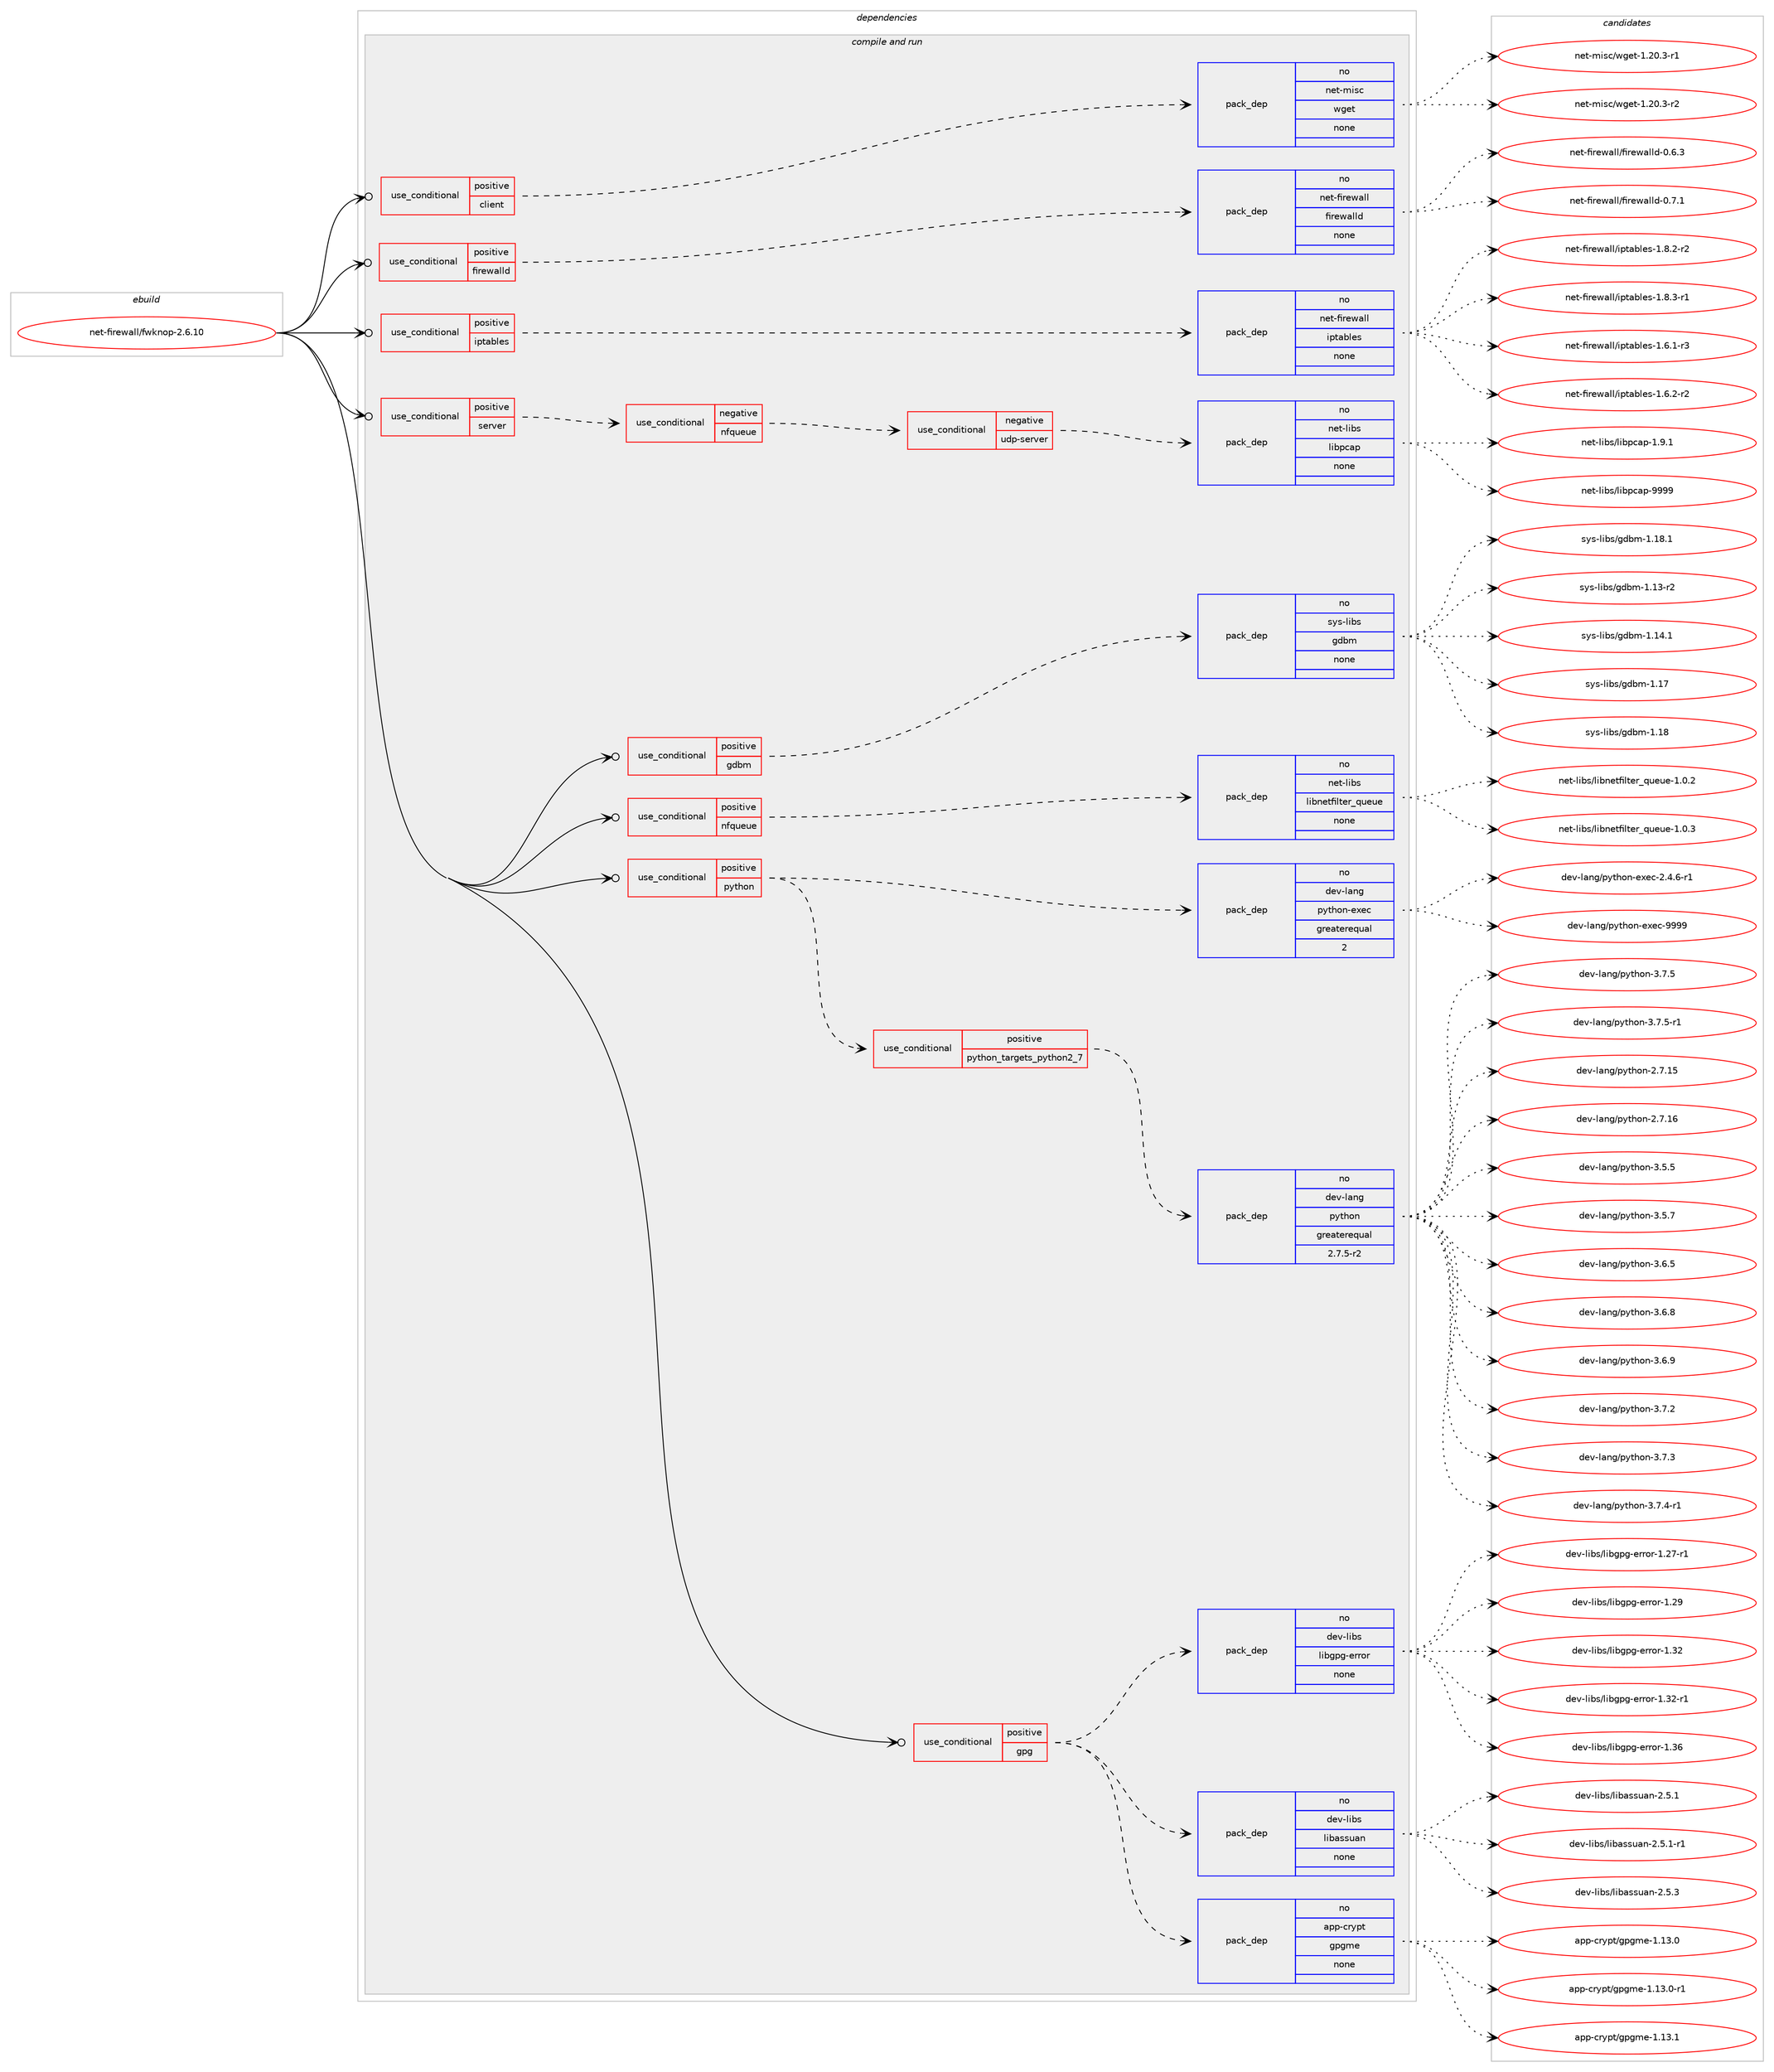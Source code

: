digraph prolog {

# *************
# Graph options
# *************

newrank=true;
concentrate=true;
compound=true;
graph [rankdir=LR,fontname=Helvetica,fontsize=10,ranksep=1.5];#, ranksep=2.5, nodesep=0.2];
edge  [arrowhead=vee];
node  [fontname=Helvetica,fontsize=10];

# **********
# The ebuild
# **********

subgraph cluster_leftcol {
color=gray;
rank=same;
label=<<i>ebuild</i>>;
id [label="net-firewall/fwknop-2.6.10", color=red, width=4, href="../net-firewall/fwknop-2.6.10.svg"];
}

# ****************
# The dependencies
# ****************

subgraph cluster_midcol {
color=gray;
label=<<i>dependencies</i>>;
subgraph cluster_compile {
fillcolor="#eeeeee";
style=filled;
label=<<i>compile</i>>;
}
subgraph cluster_compileandrun {
fillcolor="#eeeeee";
style=filled;
label=<<i>compile and run</i>>;
subgraph cond199471 {
dependency818986 [label=<<TABLE BORDER="0" CELLBORDER="1" CELLSPACING="0" CELLPADDING="4"><TR><TD ROWSPAN="3" CELLPADDING="10">use_conditional</TD></TR><TR><TD>positive</TD></TR><TR><TD>client</TD></TR></TABLE>>, shape=none, color=red];
subgraph pack605188 {
dependency818987 [label=<<TABLE BORDER="0" CELLBORDER="1" CELLSPACING="0" CELLPADDING="4" WIDTH="220"><TR><TD ROWSPAN="6" CELLPADDING="30">pack_dep</TD></TR><TR><TD WIDTH="110">no</TD></TR><TR><TD>net-misc</TD></TR><TR><TD>wget</TD></TR><TR><TD>none</TD></TR><TR><TD></TD></TR></TABLE>>, shape=none, color=blue];
}
dependency818986:e -> dependency818987:w [weight=20,style="dashed",arrowhead="vee"];
}
id:e -> dependency818986:w [weight=20,style="solid",arrowhead="odotvee"];
subgraph cond199472 {
dependency818988 [label=<<TABLE BORDER="0" CELLBORDER="1" CELLSPACING="0" CELLPADDING="4"><TR><TD ROWSPAN="3" CELLPADDING="10">use_conditional</TD></TR><TR><TD>positive</TD></TR><TR><TD>firewalld</TD></TR></TABLE>>, shape=none, color=red];
subgraph pack605189 {
dependency818989 [label=<<TABLE BORDER="0" CELLBORDER="1" CELLSPACING="0" CELLPADDING="4" WIDTH="220"><TR><TD ROWSPAN="6" CELLPADDING="30">pack_dep</TD></TR><TR><TD WIDTH="110">no</TD></TR><TR><TD>net-firewall</TD></TR><TR><TD>firewalld</TD></TR><TR><TD>none</TD></TR><TR><TD></TD></TR></TABLE>>, shape=none, color=blue];
}
dependency818988:e -> dependency818989:w [weight=20,style="dashed",arrowhead="vee"];
}
id:e -> dependency818988:w [weight=20,style="solid",arrowhead="odotvee"];
subgraph cond199473 {
dependency818990 [label=<<TABLE BORDER="0" CELLBORDER="1" CELLSPACING="0" CELLPADDING="4"><TR><TD ROWSPAN="3" CELLPADDING="10">use_conditional</TD></TR><TR><TD>positive</TD></TR><TR><TD>gdbm</TD></TR></TABLE>>, shape=none, color=red];
subgraph pack605190 {
dependency818991 [label=<<TABLE BORDER="0" CELLBORDER="1" CELLSPACING="0" CELLPADDING="4" WIDTH="220"><TR><TD ROWSPAN="6" CELLPADDING="30">pack_dep</TD></TR><TR><TD WIDTH="110">no</TD></TR><TR><TD>sys-libs</TD></TR><TR><TD>gdbm</TD></TR><TR><TD>none</TD></TR><TR><TD></TD></TR></TABLE>>, shape=none, color=blue];
}
dependency818990:e -> dependency818991:w [weight=20,style="dashed",arrowhead="vee"];
}
id:e -> dependency818990:w [weight=20,style="solid",arrowhead="odotvee"];
subgraph cond199474 {
dependency818992 [label=<<TABLE BORDER="0" CELLBORDER="1" CELLSPACING="0" CELLPADDING="4"><TR><TD ROWSPAN="3" CELLPADDING="10">use_conditional</TD></TR><TR><TD>positive</TD></TR><TR><TD>gpg</TD></TR></TABLE>>, shape=none, color=red];
subgraph pack605191 {
dependency818993 [label=<<TABLE BORDER="0" CELLBORDER="1" CELLSPACING="0" CELLPADDING="4" WIDTH="220"><TR><TD ROWSPAN="6" CELLPADDING="30">pack_dep</TD></TR><TR><TD WIDTH="110">no</TD></TR><TR><TD>app-crypt</TD></TR><TR><TD>gpgme</TD></TR><TR><TD>none</TD></TR><TR><TD></TD></TR></TABLE>>, shape=none, color=blue];
}
dependency818992:e -> dependency818993:w [weight=20,style="dashed",arrowhead="vee"];
subgraph pack605192 {
dependency818994 [label=<<TABLE BORDER="0" CELLBORDER="1" CELLSPACING="0" CELLPADDING="4" WIDTH="220"><TR><TD ROWSPAN="6" CELLPADDING="30">pack_dep</TD></TR><TR><TD WIDTH="110">no</TD></TR><TR><TD>dev-libs</TD></TR><TR><TD>libassuan</TD></TR><TR><TD>none</TD></TR><TR><TD></TD></TR></TABLE>>, shape=none, color=blue];
}
dependency818992:e -> dependency818994:w [weight=20,style="dashed",arrowhead="vee"];
subgraph pack605193 {
dependency818995 [label=<<TABLE BORDER="0" CELLBORDER="1" CELLSPACING="0" CELLPADDING="4" WIDTH="220"><TR><TD ROWSPAN="6" CELLPADDING="30">pack_dep</TD></TR><TR><TD WIDTH="110">no</TD></TR><TR><TD>dev-libs</TD></TR><TR><TD>libgpg-error</TD></TR><TR><TD>none</TD></TR><TR><TD></TD></TR></TABLE>>, shape=none, color=blue];
}
dependency818992:e -> dependency818995:w [weight=20,style="dashed",arrowhead="vee"];
}
id:e -> dependency818992:w [weight=20,style="solid",arrowhead="odotvee"];
subgraph cond199475 {
dependency818996 [label=<<TABLE BORDER="0" CELLBORDER="1" CELLSPACING="0" CELLPADDING="4"><TR><TD ROWSPAN="3" CELLPADDING="10">use_conditional</TD></TR><TR><TD>positive</TD></TR><TR><TD>iptables</TD></TR></TABLE>>, shape=none, color=red];
subgraph pack605194 {
dependency818997 [label=<<TABLE BORDER="0" CELLBORDER="1" CELLSPACING="0" CELLPADDING="4" WIDTH="220"><TR><TD ROWSPAN="6" CELLPADDING="30">pack_dep</TD></TR><TR><TD WIDTH="110">no</TD></TR><TR><TD>net-firewall</TD></TR><TR><TD>iptables</TD></TR><TR><TD>none</TD></TR><TR><TD></TD></TR></TABLE>>, shape=none, color=blue];
}
dependency818996:e -> dependency818997:w [weight=20,style="dashed",arrowhead="vee"];
}
id:e -> dependency818996:w [weight=20,style="solid",arrowhead="odotvee"];
subgraph cond199476 {
dependency818998 [label=<<TABLE BORDER="0" CELLBORDER="1" CELLSPACING="0" CELLPADDING="4"><TR><TD ROWSPAN="3" CELLPADDING="10">use_conditional</TD></TR><TR><TD>positive</TD></TR><TR><TD>nfqueue</TD></TR></TABLE>>, shape=none, color=red];
subgraph pack605195 {
dependency818999 [label=<<TABLE BORDER="0" CELLBORDER="1" CELLSPACING="0" CELLPADDING="4" WIDTH="220"><TR><TD ROWSPAN="6" CELLPADDING="30">pack_dep</TD></TR><TR><TD WIDTH="110">no</TD></TR><TR><TD>net-libs</TD></TR><TR><TD>libnetfilter_queue</TD></TR><TR><TD>none</TD></TR><TR><TD></TD></TR></TABLE>>, shape=none, color=blue];
}
dependency818998:e -> dependency818999:w [weight=20,style="dashed",arrowhead="vee"];
}
id:e -> dependency818998:w [weight=20,style="solid",arrowhead="odotvee"];
subgraph cond199477 {
dependency819000 [label=<<TABLE BORDER="0" CELLBORDER="1" CELLSPACING="0" CELLPADDING="4"><TR><TD ROWSPAN="3" CELLPADDING="10">use_conditional</TD></TR><TR><TD>positive</TD></TR><TR><TD>python</TD></TR></TABLE>>, shape=none, color=red];
subgraph cond199478 {
dependency819001 [label=<<TABLE BORDER="0" CELLBORDER="1" CELLSPACING="0" CELLPADDING="4"><TR><TD ROWSPAN="3" CELLPADDING="10">use_conditional</TD></TR><TR><TD>positive</TD></TR><TR><TD>python_targets_python2_7</TD></TR></TABLE>>, shape=none, color=red];
subgraph pack605196 {
dependency819002 [label=<<TABLE BORDER="0" CELLBORDER="1" CELLSPACING="0" CELLPADDING="4" WIDTH="220"><TR><TD ROWSPAN="6" CELLPADDING="30">pack_dep</TD></TR><TR><TD WIDTH="110">no</TD></TR><TR><TD>dev-lang</TD></TR><TR><TD>python</TD></TR><TR><TD>greaterequal</TD></TR><TR><TD>2.7.5-r2</TD></TR></TABLE>>, shape=none, color=blue];
}
dependency819001:e -> dependency819002:w [weight=20,style="dashed",arrowhead="vee"];
}
dependency819000:e -> dependency819001:w [weight=20,style="dashed",arrowhead="vee"];
subgraph pack605197 {
dependency819003 [label=<<TABLE BORDER="0" CELLBORDER="1" CELLSPACING="0" CELLPADDING="4" WIDTH="220"><TR><TD ROWSPAN="6" CELLPADDING="30">pack_dep</TD></TR><TR><TD WIDTH="110">no</TD></TR><TR><TD>dev-lang</TD></TR><TR><TD>python-exec</TD></TR><TR><TD>greaterequal</TD></TR><TR><TD>2</TD></TR></TABLE>>, shape=none, color=blue];
}
dependency819000:e -> dependency819003:w [weight=20,style="dashed",arrowhead="vee"];
}
id:e -> dependency819000:w [weight=20,style="solid",arrowhead="odotvee"];
subgraph cond199479 {
dependency819004 [label=<<TABLE BORDER="0" CELLBORDER="1" CELLSPACING="0" CELLPADDING="4"><TR><TD ROWSPAN="3" CELLPADDING="10">use_conditional</TD></TR><TR><TD>positive</TD></TR><TR><TD>server</TD></TR></TABLE>>, shape=none, color=red];
subgraph cond199480 {
dependency819005 [label=<<TABLE BORDER="0" CELLBORDER="1" CELLSPACING="0" CELLPADDING="4"><TR><TD ROWSPAN="3" CELLPADDING="10">use_conditional</TD></TR><TR><TD>negative</TD></TR><TR><TD>nfqueue</TD></TR></TABLE>>, shape=none, color=red];
subgraph cond199481 {
dependency819006 [label=<<TABLE BORDER="0" CELLBORDER="1" CELLSPACING="0" CELLPADDING="4"><TR><TD ROWSPAN="3" CELLPADDING="10">use_conditional</TD></TR><TR><TD>negative</TD></TR><TR><TD>udp-server</TD></TR></TABLE>>, shape=none, color=red];
subgraph pack605198 {
dependency819007 [label=<<TABLE BORDER="0" CELLBORDER="1" CELLSPACING="0" CELLPADDING="4" WIDTH="220"><TR><TD ROWSPAN="6" CELLPADDING="30">pack_dep</TD></TR><TR><TD WIDTH="110">no</TD></TR><TR><TD>net-libs</TD></TR><TR><TD>libpcap</TD></TR><TR><TD>none</TD></TR><TR><TD></TD></TR></TABLE>>, shape=none, color=blue];
}
dependency819006:e -> dependency819007:w [weight=20,style="dashed",arrowhead="vee"];
}
dependency819005:e -> dependency819006:w [weight=20,style="dashed",arrowhead="vee"];
}
dependency819004:e -> dependency819005:w [weight=20,style="dashed",arrowhead="vee"];
}
id:e -> dependency819004:w [weight=20,style="solid",arrowhead="odotvee"];
}
subgraph cluster_run {
fillcolor="#eeeeee";
style=filled;
label=<<i>run</i>>;
}
}

# **************
# The candidates
# **************

subgraph cluster_choices {
rank=same;
color=gray;
label=<<i>candidates</i>>;

subgraph choice605188 {
color=black;
nodesep=1;
choice110101116451091051159947119103101116454946504846514511449 [label="net-misc/wget-1.20.3-r1", color=red, width=4,href="../net-misc/wget-1.20.3-r1.svg"];
choice110101116451091051159947119103101116454946504846514511450 [label="net-misc/wget-1.20.3-r2", color=red, width=4,href="../net-misc/wget-1.20.3-r2.svg"];
dependency818987:e -> choice110101116451091051159947119103101116454946504846514511449:w [style=dotted,weight="100"];
dependency818987:e -> choice110101116451091051159947119103101116454946504846514511450:w [style=dotted,weight="100"];
}
subgraph choice605189 {
color=black;
nodesep=1;
choice11010111645102105114101119971081084710210511410111997108108100454846544651 [label="net-firewall/firewalld-0.6.3", color=red, width=4,href="../net-firewall/firewalld-0.6.3.svg"];
choice11010111645102105114101119971081084710210511410111997108108100454846554649 [label="net-firewall/firewalld-0.7.1", color=red, width=4,href="../net-firewall/firewalld-0.7.1.svg"];
dependency818989:e -> choice11010111645102105114101119971081084710210511410111997108108100454846544651:w [style=dotted,weight="100"];
dependency818989:e -> choice11010111645102105114101119971081084710210511410111997108108100454846554649:w [style=dotted,weight="100"];
}
subgraph choice605190 {
color=black;
nodesep=1;
choice1151211154510810598115471031009810945494649514511450 [label="sys-libs/gdbm-1.13-r2", color=red, width=4,href="../sys-libs/gdbm-1.13-r2.svg"];
choice1151211154510810598115471031009810945494649524649 [label="sys-libs/gdbm-1.14.1", color=red, width=4,href="../sys-libs/gdbm-1.14.1.svg"];
choice115121115451081059811547103100981094549464955 [label="sys-libs/gdbm-1.17", color=red, width=4,href="../sys-libs/gdbm-1.17.svg"];
choice115121115451081059811547103100981094549464956 [label="sys-libs/gdbm-1.18", color=red, width=4,href="../sys-libs/gdbm-1.18.svg"];
choice1151211154510810598115471031009810945494649564649 [label="sys-libs/gdbm-1.18.1", color=red, width=4,href="../sys-libs/gdbm-1.18.1.svg"];
dependency818991:e -> choice1151211154510810598115471031009810945494649514511450:w [style=dotted,weight="100"];
dependency818991:e -> choice1151211154510810598115471031009810945494649524649:w [style=dotted,weight="100"];
dependency818991:e -> choice115121115451081059811547103100981094549464955:w [style=dotted,weight="100"];
dependency818991:e -> choice115121115451081059811547103100981094549464956:w [style=dotted,weight="100"];
dependency818991:e -> choice1151211154510810598115471031009810945494649564649:w [style=dotted,weight="100"];
}
subgraph choice605191 {
color=black;
nodesep=1;
choice9711211245991141211121164710311210310910145494649514648 [label="app-crypt/gpgme-1.13.0", color=red, width=4,href="../app-crypt/gpgme-1.13.0.svg"];
choice97112112459911412111211647103112103109101454946495146484511449 [label="app-crypt/gpgme-1.13.0-r1", color=red, width=4,href="../app-crypt/gpgme-1.13.0-r1.svg"];
choice9711211245991141211121164710311210310910145494649514649 [label="app-crypt/gpgme-1.13.1", color=red, width=4,href="../app-crypt/gpgme-1.13.1.svg"];
dependency818993:e -> choice9711211245991141211121164710311210310910145494649514648:w [style=dotted,weight="100"];
dependency818993:e -> choice97112112459911412111211647103112103109101454946495146484511449:w [style=dotted,weight="100"];
dependency818993:e -> choice9711211245991141211121164710311210310910145494649514649:w [style=dotted,weight="100"];
}
subgraph choice605192 {
color=black;
nodesep=1;
choice100101118451081059811547108105989711511511797110455046534649 [label="dev-libs/libassuan-2.5.1", color=red, width=4,href="../dev-libs/libassuan-2.5.1.svg"];
choice1001011184510810598115471081059897115115117971104550465346494511449 [label="dev-libs/libassuan-2.5.1-r1", color=red, width=4,href="../dev-libs/libassuan-2.5.1-r1.svg"];
choice100101118451081059811547108105989711511511797110455046534651 [label="dev-libs/libassuan-2.5.3", color=red, width=4,href="../dev-libs/libassuan-2.5.3.svg"];
dependency818994:e -> choice100101118451081059811547108105989711511511797110455046534649:w [style=dotted,weight="100"];
dependency818994:e -> choice1001011184510810598115471081059897115115117971104550465346494511449:w [style=dotted,weight="100"];
dependency818994:e -> choice100101118451081059811547108105989711511511797110455046534651:w [style=dotted,weight="100"];
}
subgraph choice605193 {
color=black;
nodesep=1;
choice100101118451081059811547108105981031121034510111411411111445494650554511449 [label="dev-libs/libgpg-error-1.27-r1", color=red, width=4,href="../dev-libs/libgpg-error-1.27-r1.svg"];
choice10010111845108105981154710810598103112103451011141141111144549465057 [label="dev-libs/libgpg-error-1.29", color=red, width=4,href="../dev-libs/libgpg-error-1.29.svg"];
choice10010111845108105981154710810598103112103451011141141111144549465150 [label="dev-libs/libgpg-error-1.32", color=red, width=4,href="../dev-libs/libgpg-error-1.32.svg"];
choice100101118451081059811547108105981031121034510111411411111445494651504511449 [label="dev-libs/libgpg-error-1.32-r1", color=red, width=4,href="../dev-libs/libgpg-error-1.32-r1.svg"];
choice10010111845108105981154710810598103112103451011141141111144549465154 [label="dev-libs/libgpg-error-1.36", color=red, width=4,href="../dev-libs/libgpg-error-1.36.svg"];
dependency818995:e -> choice100101118451081059811547108105981031121034510111411411111445494650554511449:w [style=dotted,weight="100"];
dependency818995:e -> choice10010111845108105981154710810598103112103451011141141111144549465057:w [style=dotted,weight="100"];
dependency818995:e -> choice10010111845108105981154710810598103112103451011141141111144549465150:w [style=dotted,weight="100"];
dependency818995:e -> choice100101118451081059811547108105981031121034510111411411111445494651504511449:w [style=dotted,weight="100"];
dependency818995:e -> choice10010111845108105981154710810598103112103451011141141111144549465154:w [style=dotted,weight="100"];
}
subgraph choice605194 {
color=black;
nodesep=1;
choice11010111645102105114101119971081084710511211697981081011154549465446494511451 [label="net-firewall/iptables-1.6.1-r3", color=red, width=4,href="../net-firewall/iptables-1.6.1-r3.svg"];
choice11010111645102105114101119971081084710511211697981081011154549465446504511450 [label="net-firewall/iptables-1.6.2-r2", color=red, width=4,href="../net-firewall/iptables-1.6.2-r2.svg"];
choice11010111645102105114101119971081084710511211697981081011154549465646504511450 [label="net-firewall/iptables-1.8.2-r2", color=red, width=4,href="../net-firewall/iptables-1.8.2-r2.svg"];
choice11010111645102105114101119971081084710511211697981081011154549465646514511449 [label="net-firewall/iptables-1.8.3-r1", color=red, width=4,href="../net-firewall/iptables-1.8.3-r1.svg"];
dependency818997:e -> choice11010111645102105114101119971081084710511211697981081011154549465446494511451:w [style=dotted,weight="100"];
dependency818997:e -> choice11010111645102105114101119971081084710511211697981081011154549465446504511450:w [style=dotted,weight="100"];
dependency818997:e -> choice11010111645102105114101119971081084710511211697981081011154549465646504511450:w [style=dotted,weight="100"];
dependency818997:e -> choice11010111645102105114101119971081084710511211697981081011154549465646514511449:w [style=dotted,weight="100"];
}
subgraph choice605195 {
color=black;
nodesep=1;
choice1101011164510810598115471081059811010111610210510811610111495113117101117101454946484650 [label="net-libs/libnetfilter_queue-1.0.2", color=red, width=4,href="../net-libs/libnetfilter_queue-1.0.2.svg"];
choice1101011164510810598115471081059811010111610210510811610111495113117101117101454946484651 [label="net-libs/libnetfilter_queue-1.0.3", color=red, width=4,href="../net-libs/libnetfilter_queue-1.0.3.svg"];
dependency818999:e -> choice1101011164510810598115471081059811010111610210510811610111495113117101117101454946484650:w [style=dotted,weight="100"];
dependency818999:e -> choice1101011164510810598115471081059811010111610210510811610111495113117101117101454946484651:w [style=dotted,weight="100"];
}
subgraph choice605196 {
color=black;
nodesep=1;
choice10010111845108971101034711212111610411111045504655464953 [label="dev-lang/python-2.7.15", color=red, width=4,href="../dev-lang/python-2.7.15.svg"];
choice10010111845108971101034711212111610411111045504655464954 [label="dev-lang/python-2.7.16", color=red, width=4,href="../dev-lang/python-2.7.16.svg"];
choice100101118451089711010347112121116104111110455146534653 [label="dev-lang/python-3.5.5", color=red, width=4,href="../dev-lang/python-3.5.5.svg"];
choice100101118451089711010347112121116104111110455146534655 [label="dev-lang/python-3.5.7", color=red, width=4,href="../dev-lang/python-3.5.7.svg"];
choice100101118451089711010347112121116104111110455146544653 [label="dev-lang/python-3.6.5", color=red, width=4,href="../dev-lang/python-3.6.5.svg"];
choice100101118451089711010347112121116104111110455146544656 [label="dev-lang/python-3.6.8", color=red, width=4,href="../dev-lang/python-3.6.8.svg"];
choice100101118451089711010347112121116104111110455146544657 [label="dev-lang/python-3.6.9", color=red, width=4,href="../dev-lang/python-3.6.9.svg"];
choice100101118451089711010347112121116104111110455146554650 [label="dev-lang/python-3.7.2", color=red, width=4,href="../dev-lang/python-3.7.2.svg"];
choice100101118451089711010347112121116104111110455146554651 [label="dev-lang/python-3.7.3", color=red, width=4,href="../dev-lang/python-3.7.3.svg"];
choice1001011184510897110103471121211161041111104551465546524511449 [label="dev-lang/python-3.7.4-r1", color=red, width=4,href="../dev-lang/python-3.7.4-r1.svg"];
choice100101118451089711010347112121116104111110455146554653 [label="dev-lang/python-3.7.5", color=red, width=4,href="../dev-lang/python-3.7.5.svg"];
choice1001011184510897110103471121211161041111104551465546534511449 [label="dev-lang/python-3.7.5-r1", color=red, width=4,href="../dev-lang/python-3.7.5-r1.svg"];
dependency819002:e -> choice10010111845108971101034711212111610411111045504655464953:w [style=dotted,weight="100"];
dependency819002:e -> choice10010111845108971101034711212111610411111045504655464954:w [style=dotted,weight="100"];
dependency819002:e -> choice100101118451089711010347112121116104111110455146534653:w [style=dotted,weight="100"];
dependency819002:e -> choice100101118451089711010347112121116104111110455146534655:w [style=dotted,weight="100"];
dependency819002:e -> choice100101118451089711010347112121116104111110455146544653:w [style=dotted,weight="100"];
dependency819002:e -> choice100101118451089711010347112121116104111110455146544656:w [style=dotted,weight="100"];
dependency819002:e -> choice100101118451089711010347112121116104111110455146544657:w [style=dotted,weight="100"];
dependency819002:e -> choice100101118451089711010347112121116104111110455146554650:w [style=dotted,weight="100"];
dependency819002:e -> choice100101118451089711010347112121116104111110455146554651:w [style=dotted,weight="100"];
dependency819002:e -> choice1001011184510897110103471121211161041111104551465546524511449:w [style=dotted,weight="100"];
dependency819002:e -> choice100101118451089711010347112121116104111110455146554653:w [style=dotted,weight="100"];
dependency819002:e -> choice1001011184510897110103471121211161041111104551465546534511449:w [style=dotted,weight="100"];
}
subgraph choice605197 {
color=black;
nodesep=1;
choice10010111845108971101034711212111610411111045101120101994550465246544511449 [label="dev-lang/python-exec-2.4.6-r1", color=red, width=4,href="../dev-lang/python-exec-2.4.6-r1.svg"];
choice10010111845108971101034711212111610411111045101120101994557575757 [label="dev-lang/python-exec-9999", color=red, width=4,href="../dev-lang/python-exec-9999.svg"];
dependency819003:e -> choice10010111845108971101034711212111610411111045101120101994550465246544511449:w [style=dotted,weight="100"];
dependency819003:e -> choice10010111845108971101034711212111610411111045101120101994557575757:w [style=dotted,weight="100"];
}
subgraph choice605198 {
color=black;
nodesep=1;
choice110101116451081059811547108105981129997112454946574649 [label="net-libs/libpcap-1.9.1", color=red, width=4,href="../net-libs/libpcap-1.9.1.svg"];
choice1101011164510810598115471081059811299971124557575757 [label="net-libs/libpcap-9999", color=red, width=4,href="../net-libs/libpcap-9999.svg"];
dependency819007:e -> choice110101116451081059811547108105981129997112454946574649:w [style=dotted,weight="100"];
dependency819007:e -> choice1101011164510810598115471081059811299971124557575757:w [style=dotted,weight="100"];
}
}

}
